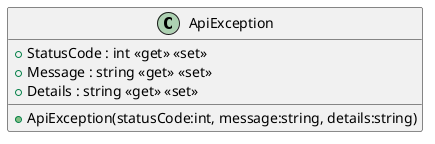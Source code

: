 @startuml
class ApiException {
    + ApiException(statusCode:int, message:string, details:string)
    + StatusCode : int <<get>> <<set>>
    + Message : string <<get>> <<set>>
    + Details : string <<get>> <<set>>
}
@enduml

